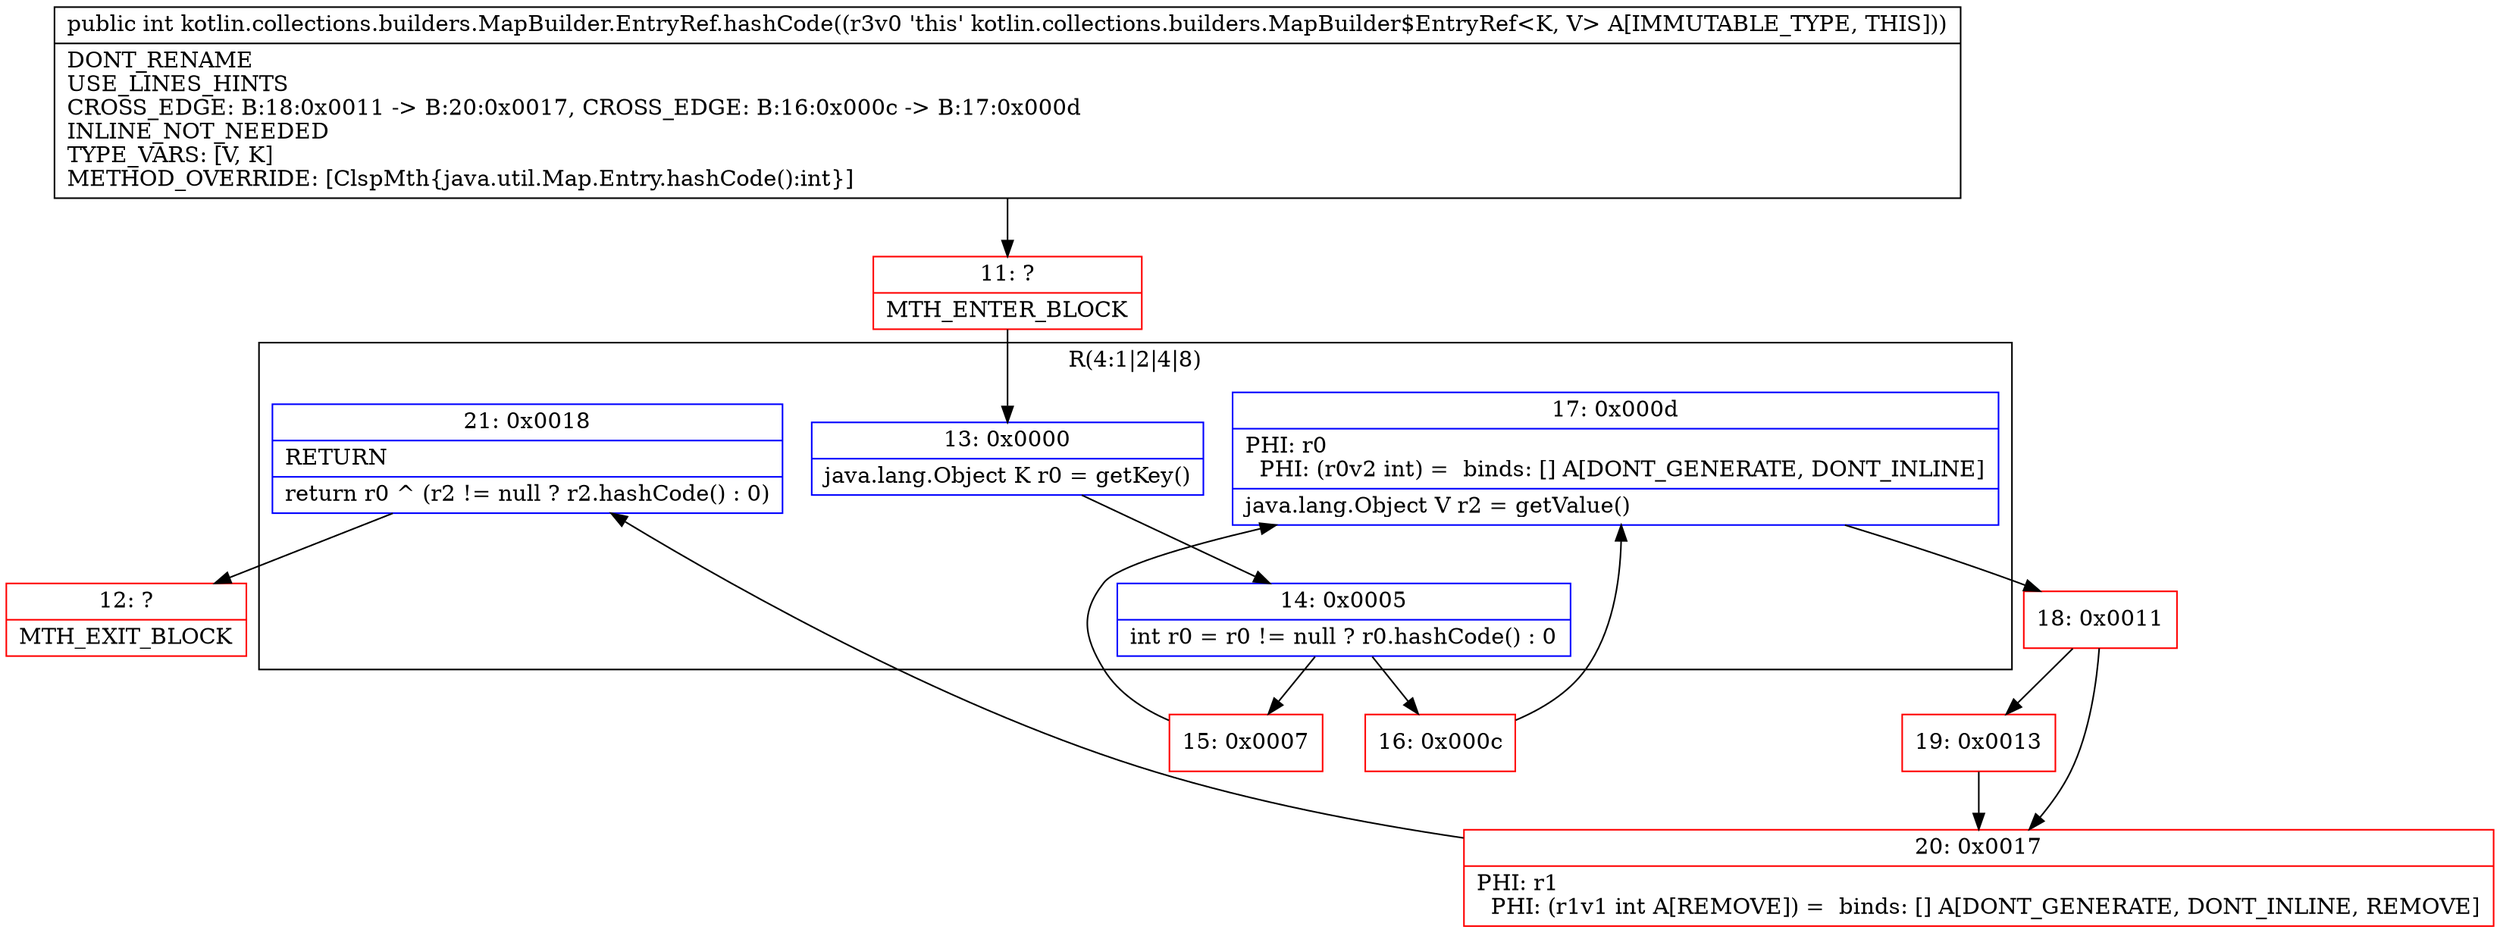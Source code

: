 digraph "CFG forkotlin.collections.builders.MapBuilder.EntryRef.hashCode()I" {
subgraph cluster_Region_1360705562 {
label = "R(4:1|2|4|8)";
node [shape=record,color=blue];
Node_13 [shape=record,label="{13\:\ 0x0000|java.lang.Object K r0 = getKey()\l}"];
Node_14 [shape=record,label="{14\:\ 0x0005|int r0 = r0 != null ? r0.hashCode() : 0\l}"];
Node_17 [shape=record,label="{17\:\ 0x000d|PHI: r0 \l  PHI: (r0v2 int) =  binds: [] A[DONT_GENERATE, DONT_INLINE]\l|java.lang.Object V r2 = getValue()\l}"];
Node_21 [shape=record,label="{21\:\ 0x0018|RETURN\l|return r0 ^ (r2 != null ? r2.hashCode() : 0)\l}"];
}
Node_11 [shape=record,color=red,label="{11\:\ ?|MTH_ENTER_BLOCK\l}"];
Node_15 [shape=record,color=red,label="{15\:\ 0x0007}"];
Node_18 [shape=record,color=red,label="{18\:\ 0x0011}"];
Node_19 [shape=record,color=red,label="{19\:\ 0x0013}"];
Node_20 [shape=record,color=red,label="{20\:\ 0x0017|PHI: r1 \l  PHI: (r1v1 int A[REMOVE]) =  binds: [] A[DONT_GENERATE, DONT_INLINE, REMOVE]\l}"];
Node_12 [shape=record,color=red,label="{12\:\ ?|MTH_EXIT_BLOCK\l}"];
Node_16 [shape=record,color=red,label="{16\:\ 0x000c}"];
MethodNode[shape=record,label="{public int kotlin.collections.builders.MapBuilder.EntryRef.hashCode((r3v0 'this' kotlin.collections.builders.MapBuilder$EntryRef\<K, V\> A[IMMUTABLE_TYPE, THIS]))  | DONT_RENAME\lUSE_LINES_HINTS\lCROSS_EDGE: B:18:0x0011 \-\> B:20:0x0017, CROSS_EDGE: B:16:0x000c \-\> B:17:0x000d\lINLINE_NOT_NEEDED\lTYPE_VARS: [V, K]\lMETHOD_OVERRIDE: [ClspMth\{java.util.Map.Entry.hashCode():int\}]\l}"];
MethodNode -> Node_11;Node_13 -> Node_14;
Node_14 -> Node_15;
Node_14 -> Node_16;
Node_17 -> Node_18;
Node_21 -> Node_12;
Node_11 -> Node_13;
Node_15 -> Node_17;
Node_18 -> Node_19;
Node_18 -> Node_20;
Node_19 -> Node_20;
Node_20 -> Node_21;
Node_16 -> Node_17;
}


